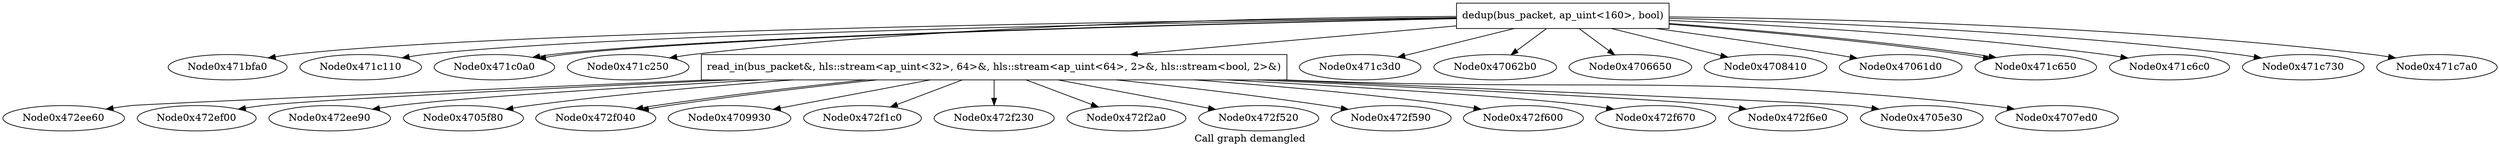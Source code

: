 digraph "Call graph demangled" {
	label="Call graph demangled";

	Node0x47083a0 [shape=record,label="{dedup(bus_packet, ap_uint\<160\>, bool)}" fid="1" demanglename="dedup" manglename="_Z5dedup10bus_packet7ap_uintILi160EEb" filename="../../../dedup.cpp" linenumber="91"];
	Node0x47083a0 -> Node0x471bfa0;
	Node0x47083a0 -> Node0x471c110;
	Node0x47083a0 -> Node0x471c0a0;
	Node0x47083a0 -> Node0x471c250;
	Node0x47083a0 -> Node0x471c0a0;
	Node0x47083a0 -> Node0x472edf0;
	Node0x47083a0 -> Node0x471c3d0;
	Node0x47083a0 -> Node0x47062b0;
	Node0x47083a0 -> Node0x4706650;
	Node0x47083a0 -> Node0x4708410;
	Node0x47083a0 -> Node0x47061d0;
	Node0x47083a0 -> Node0x471c650;
	Node0x47083a0 -> Node0x471c6c0;
	Node0x47083a0 -> Node0x471c650;
	Node0x47083a0 -> Node0x471c730;
	Node0x47083a0 -> Node0x471c7a0;
	Node0x472edf0 [shape=record,label="{read_in(bus_packet&, hls::stream\<ap_uint\<32\>, 64\>&, hls::stream\<ap_uint\<64\>, 2\>&, hls::stream\<bool, 2\>&)}" fid="2" demanglename="read_in" manglename="_Z7read_inR10bus_packetRN3hls6streamI7ap_uintILi32EELi64EEERNS2_IS3_ILi64EELi2EEERNS2_IbLi2EEE" filename="../../../dedup.cpp" linenumber="46"];
	Node0x472edf0 -> Node0x472ee60;
	Node0x472edf0 -> Node0x472ef00;
	Node0x472edf0 -> Node0x472ee90;
	Node0x472edf0 -> Node0x4705f80;
	Node0x472edf0 -> Node0x472f040;
	Node0x472edf0 -> Node0x4709930;
	Node0x472edf0 -> Node0x472f1c0;
	Node0x472edf0 -> Node0x472f230;
	Node0x472edf0 -> Node0x472f2a0;
	Node0x472edf0 -> Node0x472f520;
	Node0x472edf0 -> Node0x472f590;
	Node0x472edf0 -> Node0x472f600;
	Node0x472edf0 -> Node0x472f670;
	Node0x472edf0 -> Node0x472f6e0;
	Node0x472edf0 -> Node0x4705e30;
	Node0x472edf0 -> Node0x4707ed0;
	Node0x472edf0 -> Node0x472f040;
}
